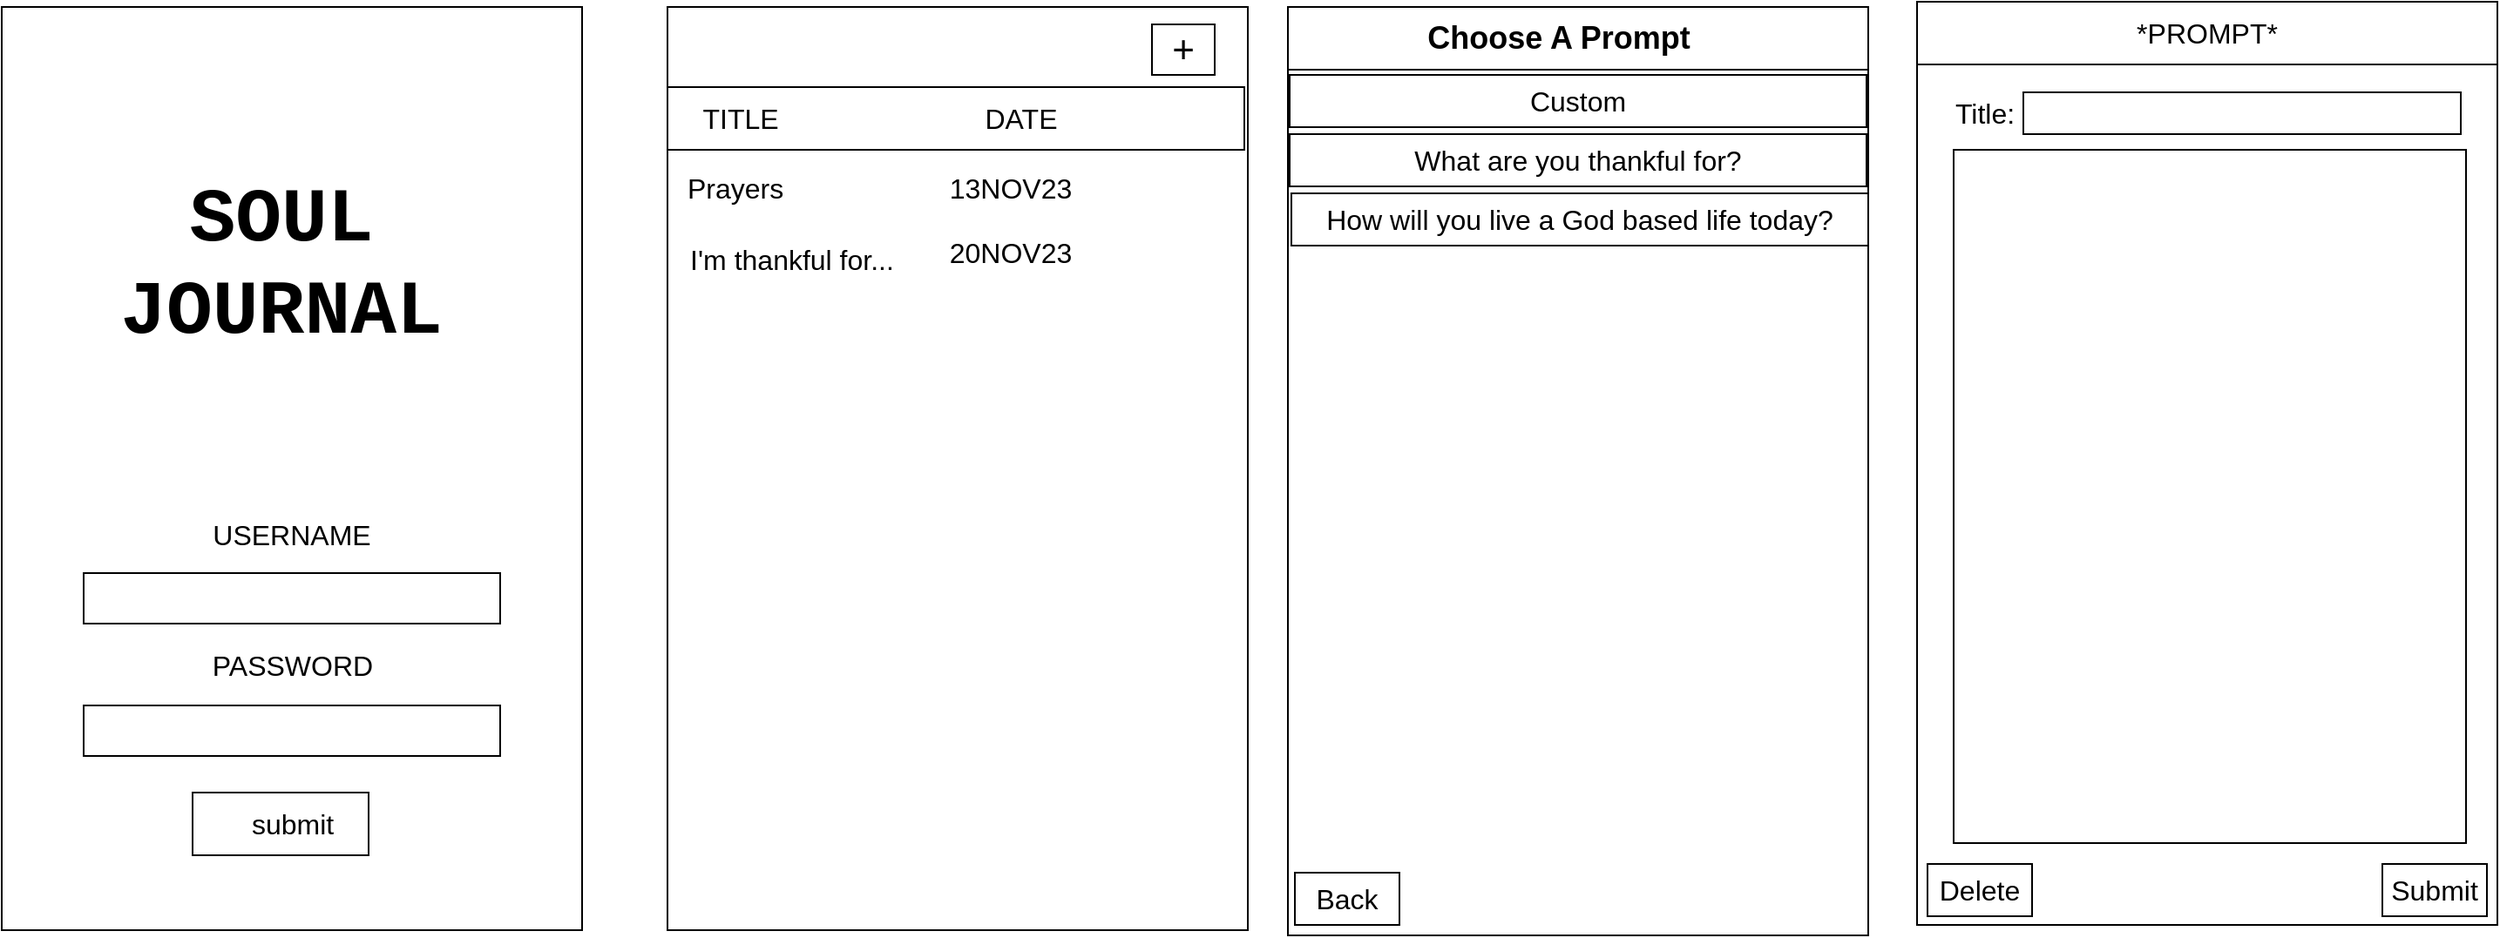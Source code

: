 <mxfile version="22.1.11" type="device">
  <diagram name="Page-1" id="Sb7sE67PoGqFAtAg4TZN">
    <mxGraphModel dx="2351" dy="1257" grid="0" gridSize="10" guides="1" tooltips="1" connect="1" arrows="1" fold="1" page="0" pageScale="1" pageWidth="850" pageHeight="1100" math="0" shadow="0">
      <root>
        <mxCell id="0" />
        <mxCell id="1" parent="0" />
        <mxCell id="zGAXuH3aMM_QSArL9Rab-2" value="&lt;br&gt;&lt;br&gt;&lt;br&gt;&lt;br&gt;USERNAME" style="rounded=0;whiteSpace=wrap;html=1;fontSize=16;" vertex="1" parent="1">
          <mxGeometry x="-544" y="-204" width="333" height="530" as="geometry" />
        </mxCell>
        <mxCell id="zGAXuH3aMM_QSArL9Rab-3" value="" style="rounded=0;whiteSpace=wrap;html=1;fontSize=16;" vertex="1" parent="1">
          <mxGeometry x="194" y="-201" width="333" height="530" as="geometry" />
        </mxCell>
        <mxCell id="zGAXuH3aMM_QSArL9Rab-4" value="" style="rounded=0;whiteSpace=wrap;html=1;fontSize=16;" vertex="1" parent="1">
          <mxGeometry x="-162" y="-204" width="333" height="530" as="geometry" />
        </mxCell>
        <mxCell id="zGAXuH3aMM_QSArL9Rab-5" value="" style="rounded=0;whiteSpace=wrap;html=1;fontSize=16;" vertex="1" parent="1">
          <mxGeometry x="-497" y="197" width="239" height="29" as="geometry" />
        </mxCell>
        <mxCell id="zGAXuH3aMM_QSArL9Rab-6" value="" style="rounded=0;whiteSpace=wrap;html=1;fontSize=16;" vertex="1" parent="1">
          <mxGeometry x="-497" y="121" width="239" height="29" as="geometry" />
        </mxCell>
        <mxCell id="zGAXuH3aMM_QSArL9Rab-9" value="PASSWORD" style="text;strokeColor=none;fillColor=none;html=1;align=center;verticalAlign=middle;whiteSpace=wrap;rounded=0;fontSize=16;" vertex="1" parent="1">
          <mxGeometry x="-434.5" y="159" width="114" height="30" as="geometry" />
        </mxCell>
        <mxCell id="zGAXuH3aMM_QSArL9Rab-10" value="" style="rounded=0;whiteSpace=wrap;html=1;fontSize=16;" vertex="1" parent="1">
          <mxGeometry x="-434.5" y="247" width="101" height="36" as="geometry" />
        </mxCell>
        <mxCell id="zGAXuH3aMM_QSArL9Rab-11" value="submit" style="text;strokeColor=none;fillColor=none;html=1;align=center;verticalAlign=middle;whiteSpace=wrap;rounded=0;fontSize=16;" vertex="1" parent="1">
          <mxGeometry x="-407.5" y="250" width="60" height="30" as="geometry" />
        </mxCell>
        <mxCell id="zGAXuH3aMM_QSArL9Rab-12" value="SOUL&lt;br style=&quot;font-size: 44px;&quot;&gt;JOURNAL" style="text;strokeColor=none;fillColor=none;html=1;align=center;verticalAlign=middle;whiteSpace=wrap;rounded=1;fontSize=44;fontStyle=1;sketch=1;curveFitting=1;jiggle=2;shadow=1;glass=1;fontFamily=Courier New;" vertex="1" parent="1">
          <mxGeometry x="-498.5" y="-138" width="229" height="163" as="geometry" />
        </mxCell>
        <mxCell id="zGAXuH3aMM_QSArL9Rab-13" value="" style="rounded=0;whiteSpace=wrap;html=1;fontSize=16;" vertex="1" parent="1">
          <mxGeometry x="116" y="-194" width="36" height="29" as="geometry" />
        </mxCell>
        <mxCell id="zGAXuH3aMM_QSArL9Rab-14" value="+" style="text;strokeColor=none;fillColor=none;html=1;align=center;verticalAlign=middle;whiteSpace=wrap;rounded=0;fontSize=22;" vertex="1" parent="1">
          <mxGeometry x="104" y="-194" width="60" height="30" as="geometry" />
        </mxCell>
        <mxCell id="zGAXuH3aMM_QSArL9Rab-15" value="" style="rounded=0;whiteSpace=wrap;html=1;fontSize=16;" vertex="1" parent="1">
          <mxGeometry x="194" y="-204" width="333" height="36" as="geometry" />
        </mxCell>
        <mxCell id="zGAXuH3aMM_QSArL9Rab-16" value="Date" style="text;strokeColor=none;fillColor=none;html=1;align=center;verticalAlign=middle;whiteSpace=wrap;rounded=0;fontSize=16;" vertex="1" parent="1">
          <mxGeometry x="56" y="-155" width="60" height="30" as="geometry" />
        </mxCell>
        <mxCell id="zGAXuH3aMM_QSArL9Rab-17" value="Title" style="text;strokeColor=none;fillColor=none;html=1;align=center;verticalAlign=middle;whiteSpace=wrap;rounded=0;fontSize=16;" vertex="1" parent="1">
          <mxGeometry x="-148" y="-155" width="60" height="30" as="geometry" />
        </mxCell>
        <mxCell id="zGAXuH3aMM_QSArL9Rab-18" value="" style="rounded=0;whiteSpace=wrap;html=1;fontSize=16;" vertex="1" parent="1">
          <mxGeometry x="-162" y="-158" width="331" height="36" as="geometry" />
        </mxCell>
        <mxCell id="zGAXuH3aMM_QSArL9Rab-19" value="Choose A Prompt" style="text;strokeColor=none;fillColor=none;html=1;align=center;verticalAlign=middle;whiteSpace=wrap;rounded=0;fontSize=18;fontStyle=1" vertex="1" parent="1">
          <mxGeometry x="272" y="-201" width="155" height="30" as="geometry" />
        </mxCell>
        <mxCell id="zGAXuH3aMM_QSArL9Rab-20" value="What are you thankful for?" style="text;strokeColor=default;fillColor=none;html=1;align=center;verticalAlign=middle;whiteSpace=wrap;rounded=0;fontSize=16;" vertex="1" parent="1">
          <mxGeometry x="195" y="-131" width="331" height="30" as="geometry" />
        </mxCell>
        <mxCell id="zGAXuH3aMM_QSArL9Rab-21" value="Custom" style="text;strokeColor=default;fillColor=none;html=1;align=center;verticalAlign=middle;whiteSpace=wrap;rounded=0;fontSize=16;" vertex="1" parent="1">
          <mxGeometry x="195" y="-165" width="331" height="30" as="geometry" />
        </mxCell>
        <mxCell id="zGAXuH3aMM_QSArL9Rab-22" value="How will you live a God based life today?" style="text;strokeColor=default;fillColor=none;html=1;align=center;verticalAlign=middle;whiteSpace=wrap;rounded=0;fontSize=16;" vertex="1" parent="1">
          <mxGeometry x="196" y="-97" width="331" height="30" as="geometry" />
        </mxCell>
        <mxCell id="zGAXuH3aMM_QSArL9Rab-24" value="Back" style="text;strokeColor=default;fillColor=none;html=1;align=center;verticalAlign=middle;whiteSpace=wrap;rounded=0;fontSize=16;" vertex="1" parent="1">
          <mxGeometry x="198" y="293" width="60" height="30" as="geometry" />
        </mxCell>
        <mxCell id="zGAXuH3aMM_QSArL9Rab-25" value="" style="rounded=0;whiteSpace=wrap;html=1;fontSize=16;" vertex="1" parent="1">
          <mxGeometry x="555" y="-207" width="333" height="530" as="geometry" />
        </mxCell>
        <mxCell id="zGAXuH3aMM_QSArL9Rab-27" value="*PROMPT*" style="rounded=0;whiteSpace=wrap;html=1;fontSize=16;" vertex="1" parent="1">
          <mxGeometry x="555" y="-207" width="333" height="36" as="geometry" />
        </mxCell>
        <mxCell id="zGAXuH3aMM_QSArL9Rab-29" value="Delete" style="text;strokeColor=default;fillColor=none;html=1;align=center;verticalAlign=middle;whiteSpace=wrap;rounded=0;fontSize=16;" vertex="1" parent="1">
          <mxGeometry x="561" y="288" width="60" height="30" as="geometry" />
        </mxCell>
        <mxCell id="zGAXuH3aMM_QSArL9Rab-30" value="Submit" style="text;strokeColor=default;fillColor=none;html=1;align=center;verticalAlign=middle;whiteSpace=wrap;rounded=0;fontSize=16;" vertex="1" parent="1">
          <mxGeometry x="822" y="288" width="60" height="30" as="geometry" />
        </mxCell>
        <mxCell id="zGAXuH3aMM_QSArL9Rab-32" value="TITLE" style="text;strokeColor=none;fillColor=none;html=1;align=center;verticalAlign=middle;whiteSpace=wrap;rounded=0;fontSize=16;" vertex="1" parent="1">
          <mxGeometry x="-150" y="-155" width="60" height="30" as="geometry" />
        </mxCell>
        <mxCell id="zGAXuH3aMM_QSArL9Rab-33" value="DATE" style="text;strokeColor=none;fillColor=none;html=1;align=center;verticalAlign=middle;whiteSpace=wrap;rounded=0;fontSize=16;" vertex="1" parent="1">
          <mxGeometry x="11" y="-155" width="60" height="30" as="geometry" />
        </mxCell>
        <mxCell id="zGAXuH3aMM_QSArL9Rab-34" value="Prayers" style="text;strokeColor=none;fillColor=none;html=1;align=center;verticalAlign=middle;whiteSpace=wrap;rounded=0;fontSize=16;" vertex="1" parent="1">
          <mxGeometry x="-153" y="-115" width="60" height="30" as="geometry" />
        </mxCell>
        <mxCell id="zGAXuH3aMM_QSArL9Rab-35" value="13NOV23" style="text;strokeColor=none;fillColor=none;html=1;align=center;verticalAlign=middle;whiteSpace=wrap;rounded=0;fontSize=16;" vertex="1" parent="1">
          <mxGeometry x="5" y="-115" width="60" height="30" as="geometry" />
        </mxCell>
        <mxCell id="zGAXuH3aMM_QSArL9Rab-36" value="I&#39;m thankful for..." style="text;strokeColor=none;fillColor=none;html=1;align=center;verticalAlign=middle;whiteSpace=wrap;rounded=0;fontSize=16;" vertex="1" parent="1">
          <mxGeometry x="-159" y="-74" width="137" height="30" as="geometry" />
        </mxCell>
        <mxCell id="zGAXuH3aMM_QSArL9Rab-37" value="20NOV23" style="text;strokeColor=none;fillColor=none;html=1;align=center;verticalAlign=middle;whiteSpace=wrap;rounded=0;fontSize=16;" vertex="1" parent="1">
          <mxGeometry x="5" y="-78" width="60" height="30" as="geometry" />
        </mxCell>
        <mxCell id="zGAXuH3aMM_QSArL9Rab-38" value="Title:" style="text;strokeColor=none;fillColor=none;html=1;align=center;verticalAlign=middle;whiteSpace=wrap;rounded=0;fontSize=16;" vertex="1" parent="1">
          <mxGeometry x="564" y="-158" width="60" height="30" as="geometry" />
        </mxCell>
        <mxCell id="zGAXuH3aMM_QSArL9Rab-39" value="" style="rounded=0;whiteSpace=wrap;html=1;fontSize=16;" vertex="1" parent="1">
          <mxGeometry x="616" y="-155" width="251" height="24" as="geometry" />
        </mxCell>
        <mxCell id="zGAXuH3aMM_QSArL9Rab-40" value="" style="rounded=0;whiteSpace=wrap;html=1;fontSize=16;" vertex="1" parent="1">
          <mxGeometry x="576" y="-122" width="294" height="398" as="geometry" />
        </mxCell>
      </root>
    </mxGraphModel>
  </diagram>
</mxfile>
